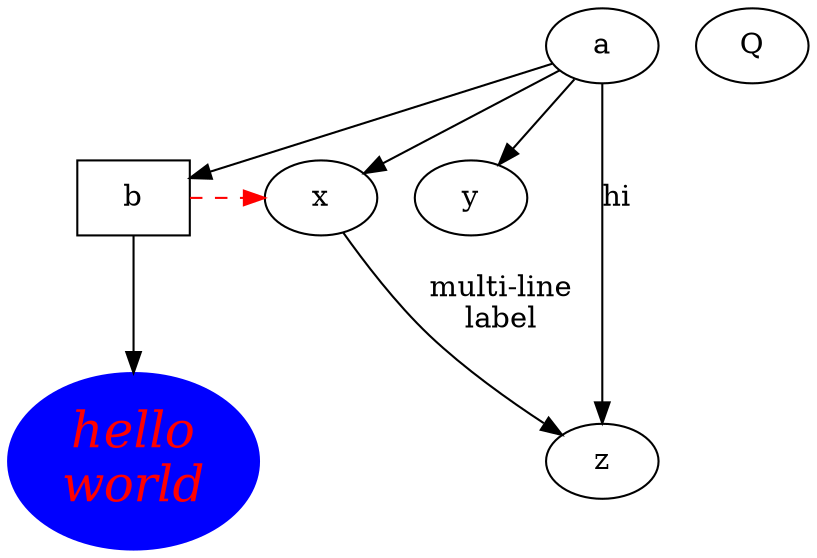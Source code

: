digraph test1 {
       a -> b -> c;
       a -> {x y};
       b [shape=box];
       c [label="hello\nworld",color=blue,fontsize=24,
           ﻿    fontname="Palatino-Italic",fontcolor=red,style=filled];
       a -> z [label="hi", weight=100];
       x -> z [label="multi-line\nlabel"];
       edge [style=dashed,color=red];
       b -> x;
       {rank=same; b x}Q}


